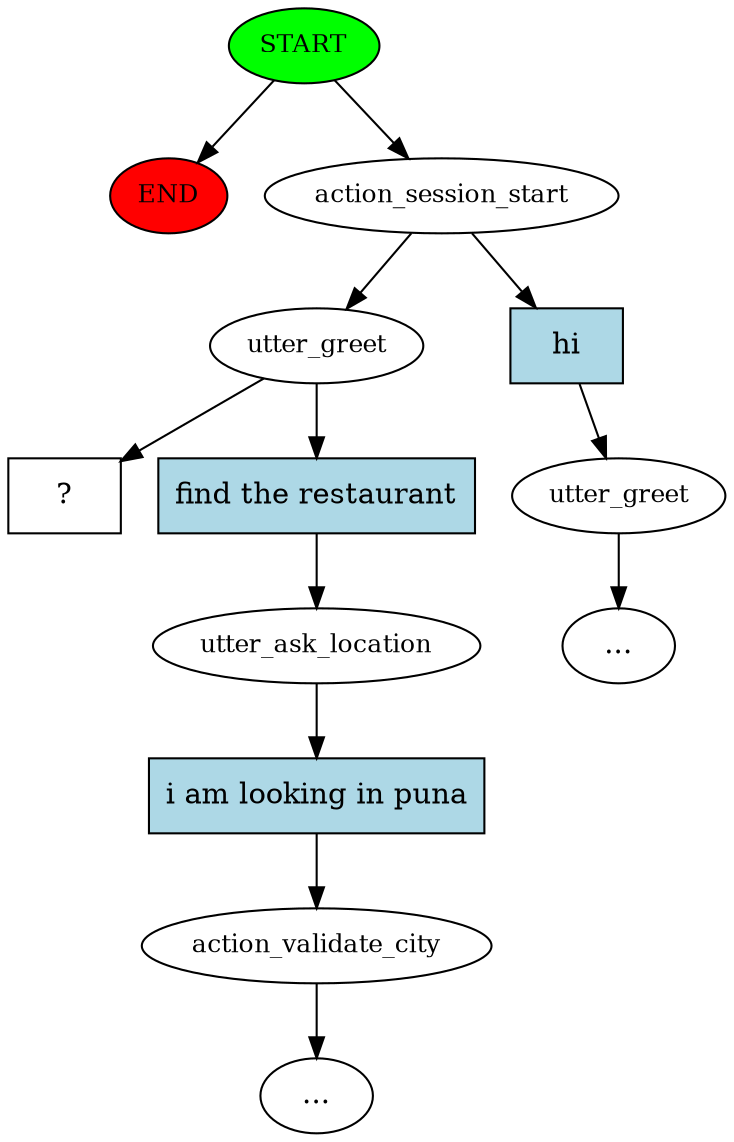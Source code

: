 digraph  {
0 [class="start active", fillcolor=green, fontsize=12, label=START, style=filled];
"-1" [class=end, fillcolor=red, fontsize=12, label=END, style=filled];
1 [class=active, fontsize=12, label=action_session_start];
2 [class="", fontsize=12, label=utter_greet];
"-3" [class=ellipsis, label="..."];
4 [class=active, fontsize=12, label=utter_greet];
5 [class="", fontsize=12, label=utter_ask_location];
6 [class="", fontsize=12, label=action_validate_city];
"-4" [class=ellipsis, label="..."];
9 [class="intent dashed active", label="  ?  ", shape=rect];
10 [class=intent, fillcolor=lightblue, label=hi, shape=rect, style=filled];
11 [class=intent, fillcolor=lightblue, label="find the restaurant", shape=rect, style=filled];
12 [class=intent, fillcolor=lightblue, label="i am looking in puna", shape=rect, style=filled];
0 -> "-1"  [class="", key=NONE, label=""];
0 -> 1  [class=active, key=NONE, label=""];
1 -> 4  [class=active, key=NONE, label=""];
1 -> 10  [class="", key=0];
2 -> "-3"  [class="", key=NONE, label=""];
4 -> 9  [class=active, key=NONE, label=""];
4 -> 11  [class="", key=0];
5 -> 12  [class="", key=0];
6 -> "-4"  [class="", key=NONE, label=""];
10 -> 2  [class="", key=0];
11 -> 5  [class="", key=0];
12 -> 6  [class="", key=0];
}
